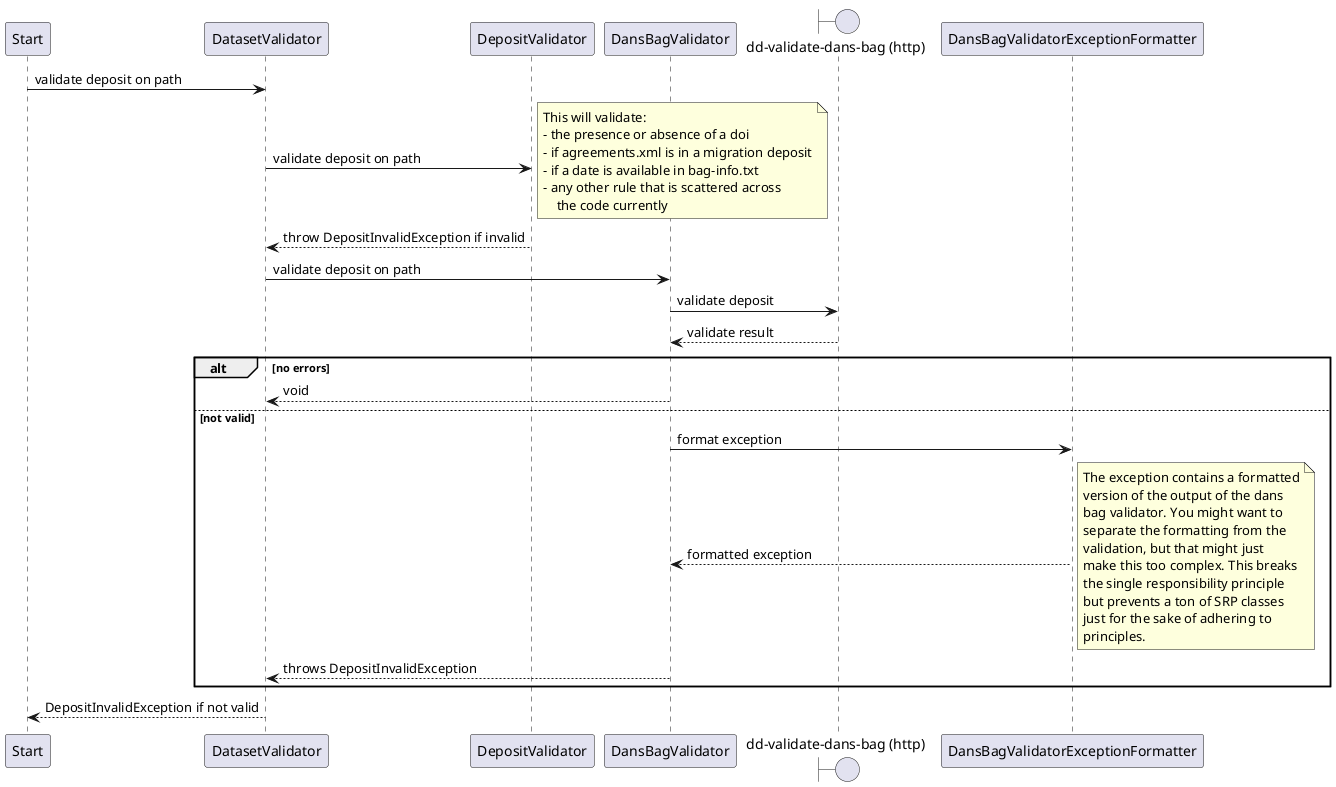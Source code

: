 @startuml

participant Start
participant DatasetValidator
participant DepositValidator
participant DansBagValidator
boundary "dd-validate-dans-bag (http)" as DDValidate

Start -> DatasetValidator: validate deposit on path
    DatasetValidator -> DepositValidator: validate deposit on path
    note right
        This will validate:
        - the presence or absence of a doi
        - if agreements.xml is in a migration deposit
        - if a date is available in bag-info.txt
        - any other rule that is scattered across
            the code currently
    end note
    return throw DepositInvalidException if invalid

    DatasetValidator -> DansBagValidator: validate deposit on path
        DansBagValidator -> DDValidate: validate deposit
        return validate result

    alt no errors
        DatasetValidator <-- DansBagValidator: void
    else not valid
        DansBagValidator -> DansBagValidatorExceptionFormatter: format exception
        DansBagValidator <-- DansBagValidatorExceptionFormatter: formatted exception
        note right
            The exception contains a formatted
            version of the output of the dans
            bag validator. You might want to
            separate the formatting from the
            validation, but that might just
            make this too complex. This breaks
            the single responsibility principle
            but prevents a ton of SRP classes
            just for the sake of adhering to
            principles.
        end note
        DatasetValidator <-- DansBagValidator: throws DepositInvalidException
    end

Start <-- DatasetValidator: DepositInvalidException if not valid

@enduml
